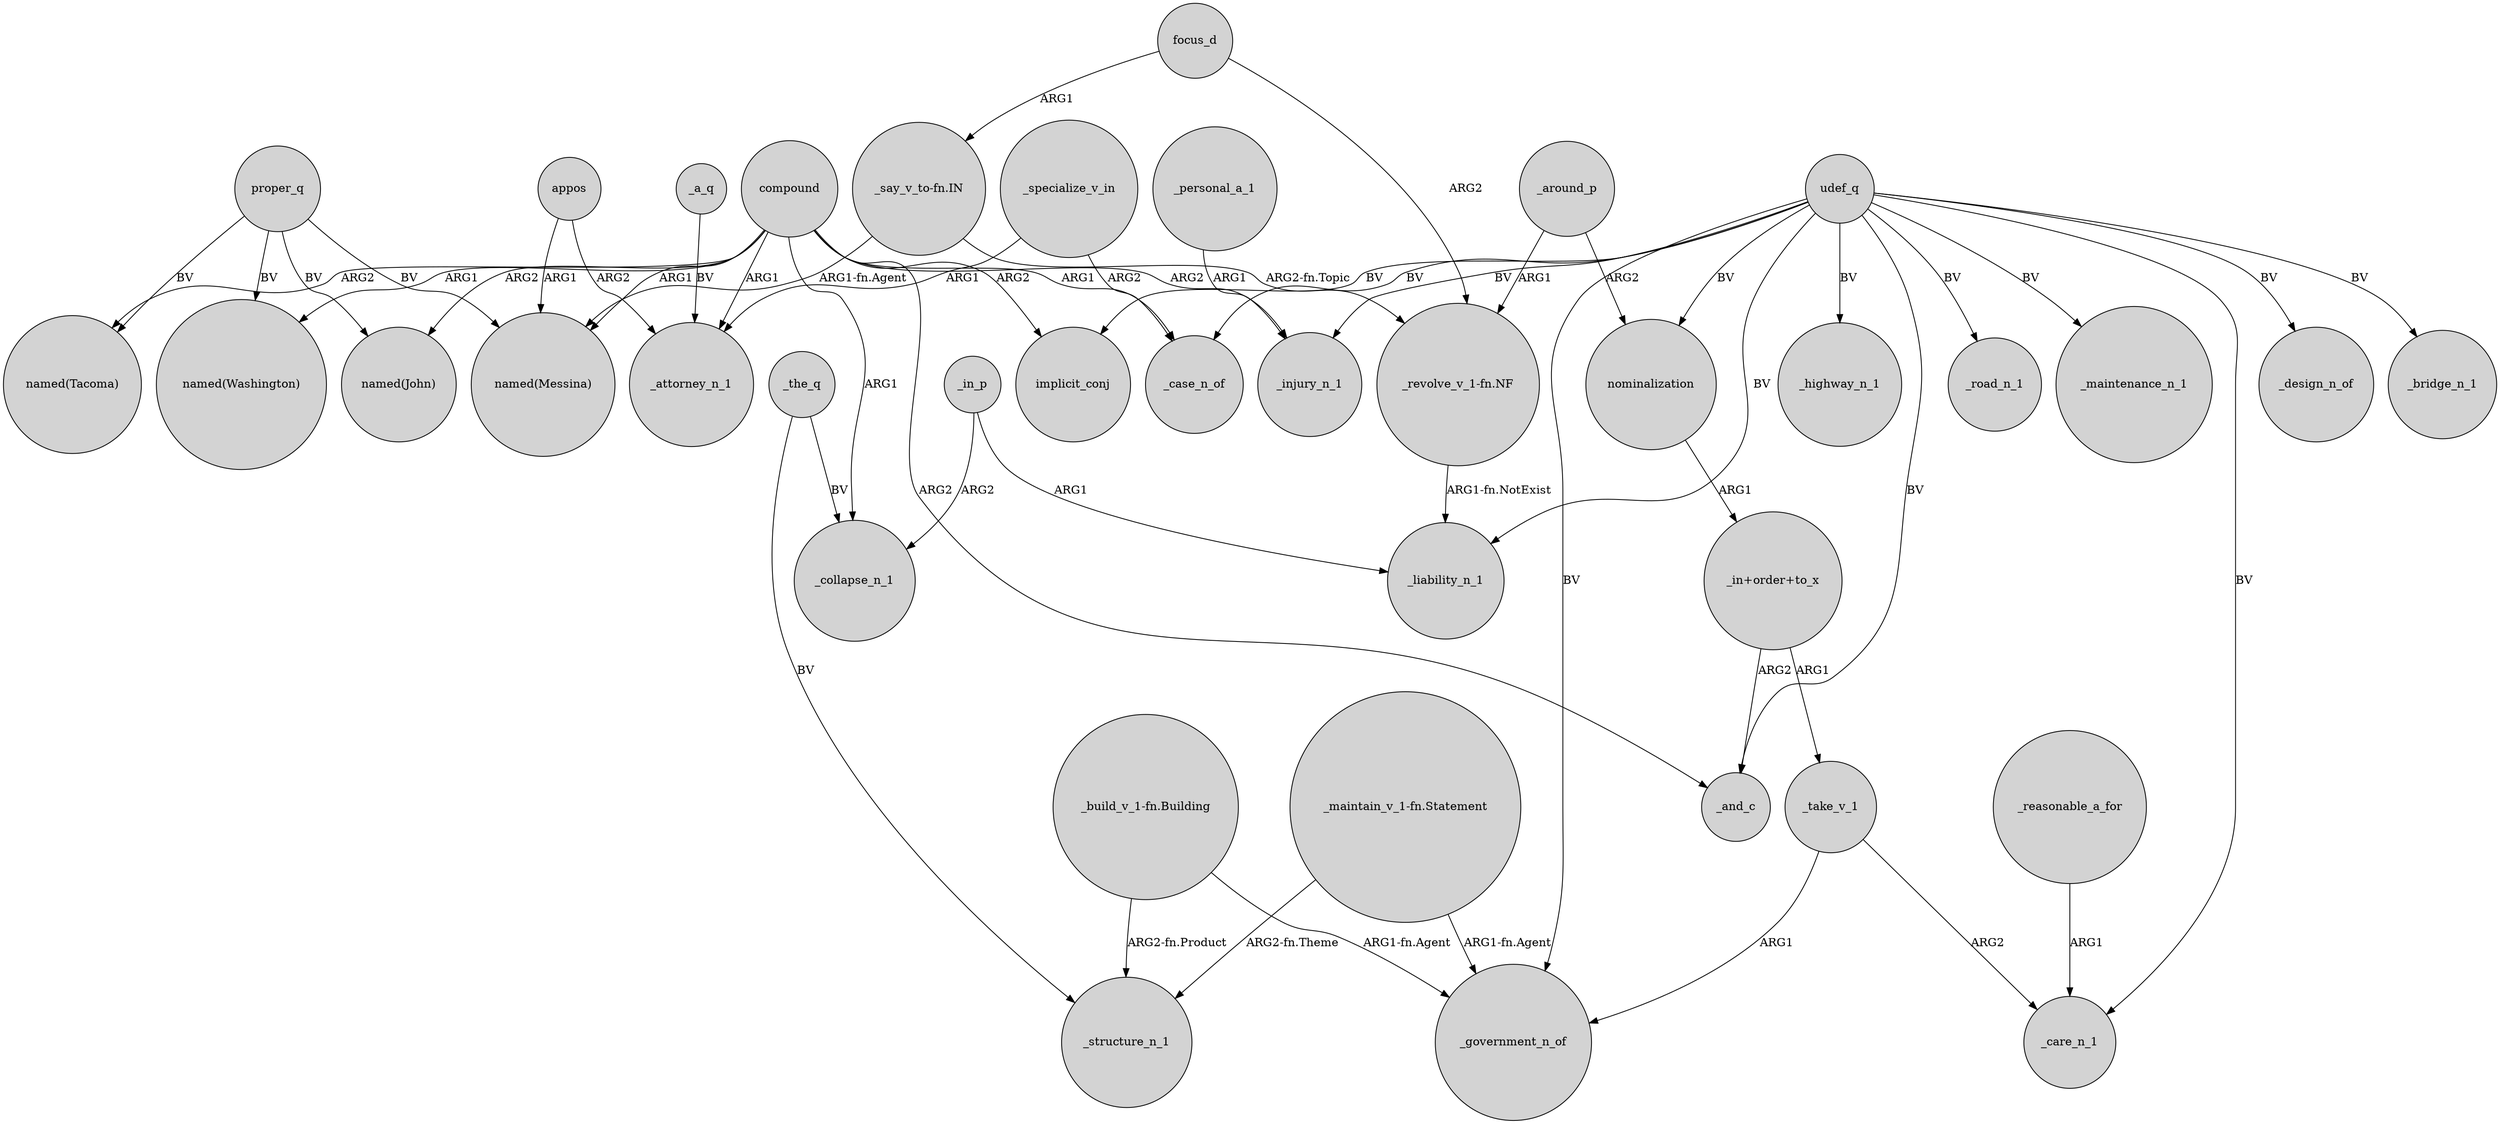 digraph {
	node [shape=circle style=filled]
	compound -> "named(John)" [label=ARG2]
	_a_q -> _attorney_n_1 [label=BV]
	udef_q -> _highway_n_1 [label=BV]
	udef_q -> _liability_n_1 [label=BV]
	"_maintain_v_1-fn.Statement" -> _government_n_of [label="ARG1-fn.Agent"]
	compound -> implicit_conj [label=ARG2]
	_the_q -> _collapse_n_1 [label=BV]
	"_maintain_v_1-fn.Statement" -> _structure_n_1 [label="ARG2-fn.Theme"]
	compound -> _injury_n_1 [label=ARG2]
	_specialize_v_in -> _case_n_of [label=ARG2]
	udef_q -> _government_n_of [label=BV]
	_take_v_1 -> _government_n_of [label=ARG1]
	_around_p -> nominalization [label=ARG2]
	udef_q -> _care_n_1 [label=BV]
	appos -> _attorney_n_1 [label=ARG2]
	proper_q -> "named(Messina)" [label=BV]
	"_build_v_1-fn.Building" -> _structure_n_1 [label="ARG2-fn.Product"]
	udef_q -> implicit_conj [label=BV]
	_the_q -> _structure_n_1 [label=BV]
	_personal_a_1 -> _injury_n_1 [label=ARG1]
	proper_q -> "named(Washington)" [label=BV]
	focus_d -> "_revolve_v_1-fn.NF" [label=ARG2]
	compound -> _and_c [label=ARG2]
	"_build_v_1-fn.Building" -> _government_n_of [label="ARG1-fn.Agent"]
	nominalization -> "_in+order+to_x" [label=ARG1]
	proper_q -> "named(Tacoma)" [label=BV]
	compound -> _case_n_of [label=ARG1]
	"_say_v_to-fn.IN" -> "named(Messina)" [label="ARG1-fn.Agent"]
	appos -> "named(Messina)" [label=ARG1]
	udef_q -> _injury_n_1 [label=BV]
	udef_q -> _road_n_1 [label=BV]
	udef_q -> _maintenance_n_1 [label=BV]
	compound -> "named(Tacoma)" [label=ARG2]
	udef_q -> nominalization [label=BV]
	"_say_v_to-fn.IN" -> "_revolve_v_1-fn.NF" [label="ARG2-fn.Topic"]
	_in_p -> _liability_n_1 [label=ARG1]
	udef_q -> _design_n_of [label=BV]
	_in_p -> _collapse_n_1 [label=ARG2]
	_take_v_1 -> _care_n_1 [label=ARG2]
	compound -> _attorney_n_1 [label=ARG1]
	compound -> "named(Washington)" [label=ARG1]
	"_in+order+to_x" -> _and_c [label=ARG2]
	compound -> _collapse_n_1 [label=ARG1]
	compound -> "named(Messina)" [label=ARG1]
	"_in+order+to_x" -> _take_v_1 [label=ARG1]
	"_revolve_v_1-fn.NF" -> _liability_n_1 [label="ARG1-fn.NotExist"]
	udef_q -> _case_n_of [label=BV]
	_specialize_v_in -> _attorney_n_1 [label=ARG1]
	proper_q -> "named(John)" [label=BV]
	udef_q -> _and_c [label=BV]
	_around_p -> "_revolve_v_1-fn.NF" [label=ARG1]
	_reasonable_a_for -> _care_n_1 [label=ARG1]
	focus_d -> "_say_v_to-fn.IN" [label=ARG1]
	udef_q -> _bridge_n_1 [label=BV]
}
